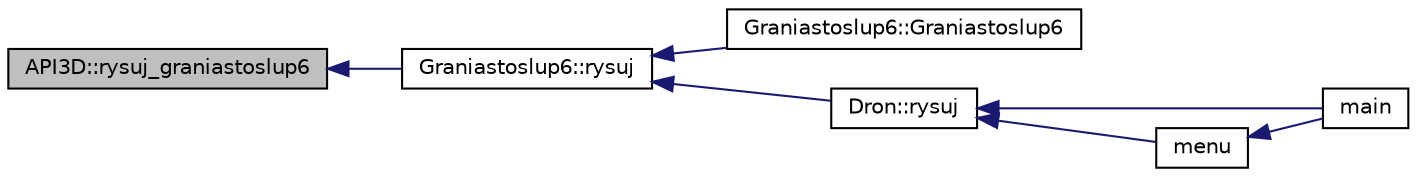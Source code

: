 digraph "API3D::rysuj_graniastoslup6"
{
  edge [fontname="Helvetica",fontsize="10",labelfontname="Helvetica",labelfontsize="10"];
  node [fontname="Helvetica",fontsize="10",shape=record];
  rankdir="LR";
  Node7 [label="API3D::rysuj_graniastoslup6",height=0.2,width=0.4,color="black", fillcolor="grey75", style="filled", fontcolor="black"];
  Node7 -> Node8 [dir="back",color="midnightblue",fontsize="10",style="solid",fontname="Helvetica"];
  Node8 [label="Graniastoslup6::rysuj",height=0.2,width=0.4,color="black", fillcolor="white", style="filled",URL="$class_graniastoslup6.html#a2f0a86d9396c80440859c1e7705366f7"];
  Node8 -> Node9 [dir="back",color="midnightblue",fontsize="10",style="solid",fontname="Helvetica"];
  Node9 [label="Graniastoslup6::Graniastoslup6",height=0.2,width=0.4,color="black", fillcolor="white", style="filled",URL="$class_graniastoslup6.html#ab4ef2cfa9184a51fc21f3ea414413e32"];
  Node8 -> Node10 [dir="back",color="midnightblue",fontsize="10",style="solid",fontname="Helvetica"];
  Node10 [label="Dron::rysuj",height=0.2,width=0.4,color="black", fillcolor="white", style="filled",URL="$class_dron.html#a6c0625dd2bc1a692a39ed7720340fdac"];
  Node10 -> Node11 [dir="back",color="midnightblue",fontsize="10",style="solid",fontname="Helvetica"];
  Node11 [label="main",height=0.2,width=0.4,color="black", fillcolor="white", style="filled",URL="$main_8cpp.html#ae66f6b31b5ad750f1fe042a706a4e3d4"];
  Node10 -> Node12 [dir="back",color="midnightblue",fontsize="10",style="solid",fontname="Helvetica"];
  Node12 [label="menu",height=0.2,width=0.4,color="black", fillcolor="white", style="filled",URL="$menu_8cpp.html#a32558d87c910f3fb076aab4729d72b33"];
  Node12 -> Node11 [dir="back",color="midnightblue",fontsize="10",style="solid",fontname="Helvetica"];
}
